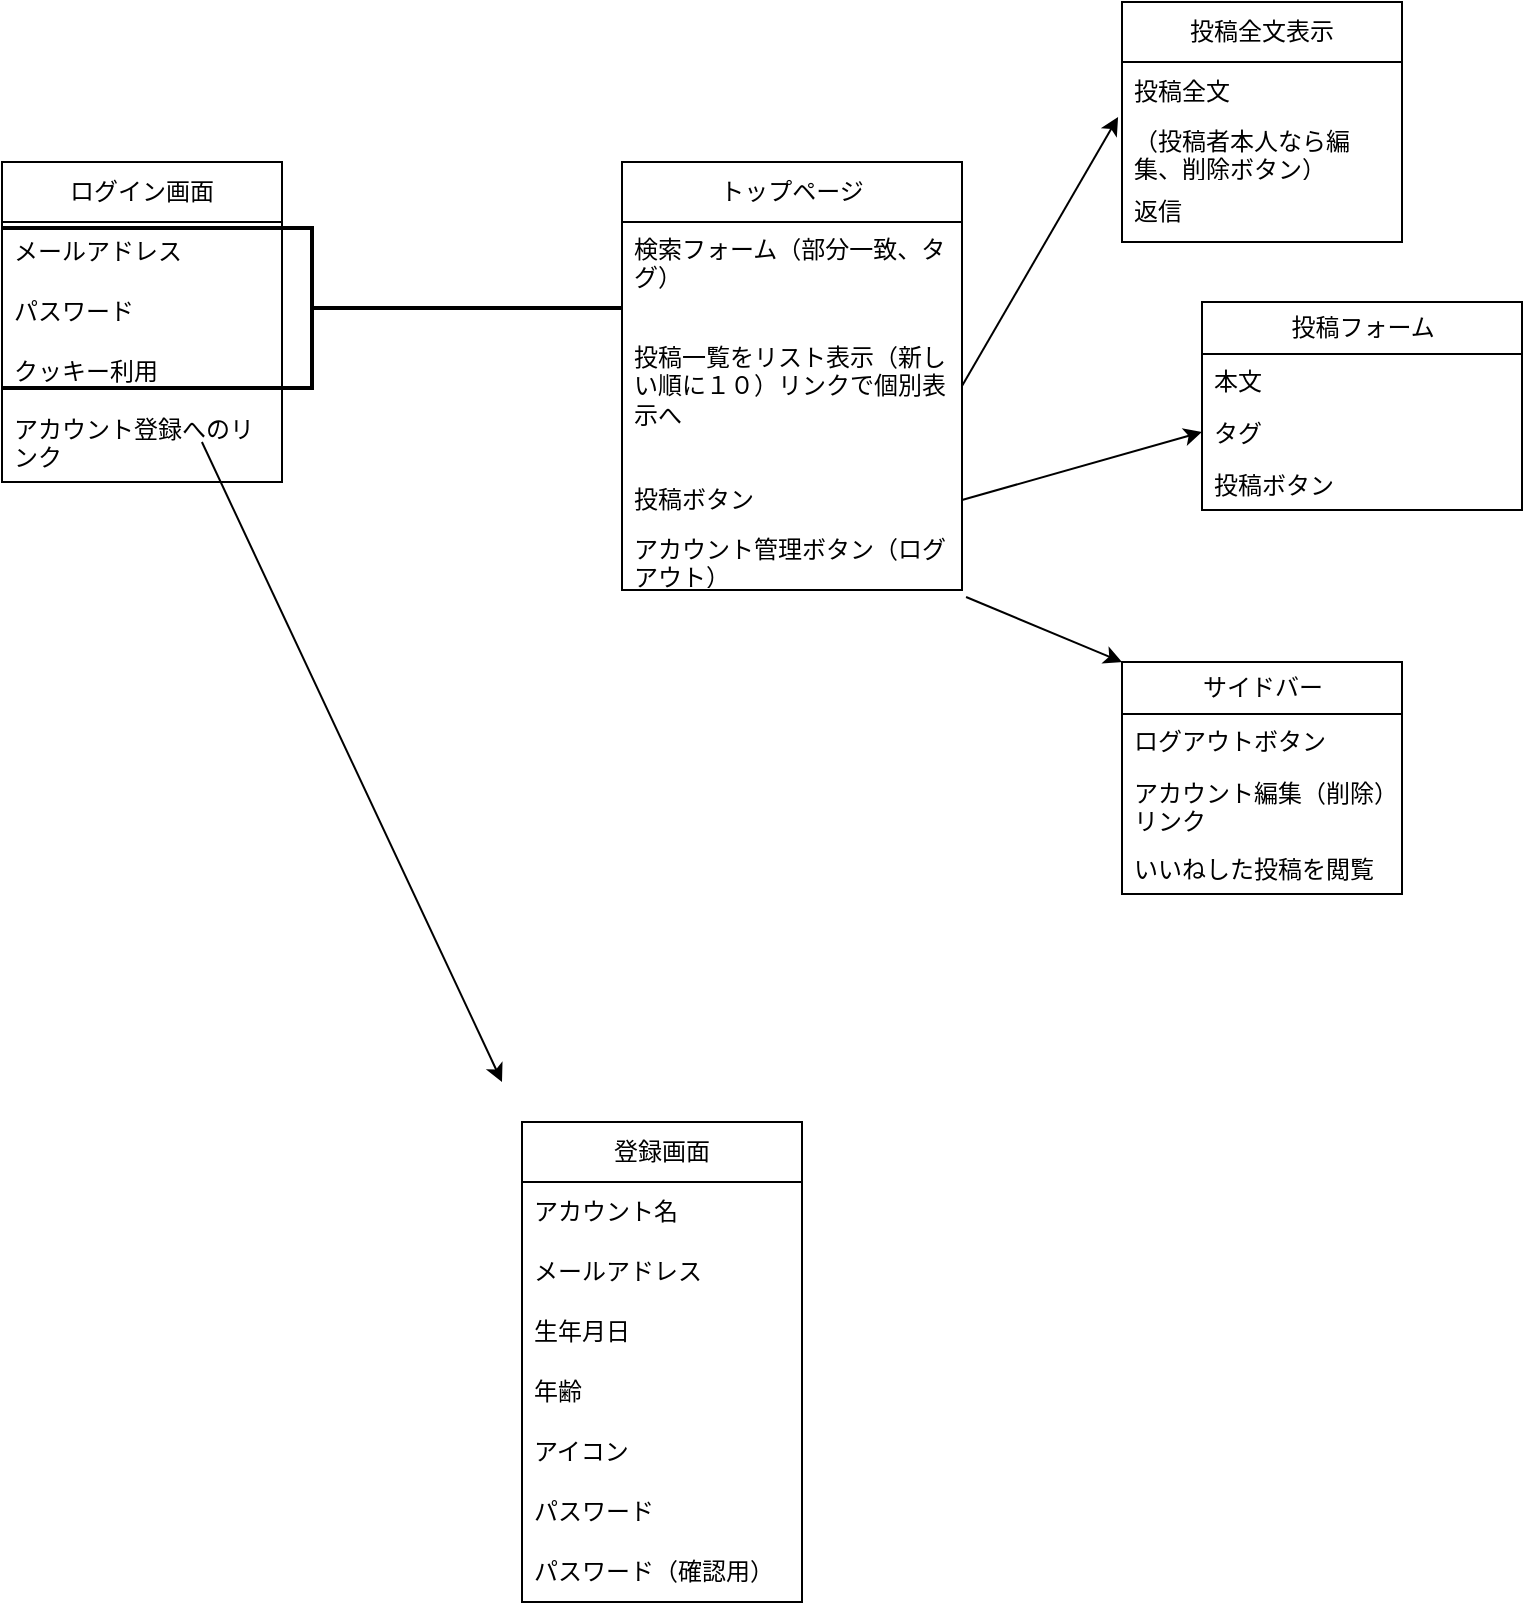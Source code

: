 <mxfile version="21.7.4" type="github">
  <diagram name="ページ1" id="uc0xYlX_7S8COR2VCs6C">
    <mxGraphModel dx="1224" dy="630" grid="1" gridSize="10" guides="1" tooltips="1" connect="1" arrows="1" fold="1" page="1" pageScale="1" pageWidth="827" pageHeight="1169" math="0" shadow="0">
      <root>
        <mxCell id="0" />
        <mxCell id="1" parent="0" />
        <mxCell id="0sGkQjk5bs8zjl_wV_Zd-2" value="ログイン画面" style="swimlane;fontStyle=0;childLayout=stackLayout;horizontal=1;startSize=30;horizontalStack=0;resizeParent=1;resizeParentMax=0;resizeLast=0;collapsible=1;marginBottom=0;whiteSpace=wrap;html=1;" vertex="1" parent="1">
          <mxGeometry x="60" y="100" width="140" height="160" as="geometry" />
        </mxCell>
        <mxCell id="0sGkQjk5bs8zjl_wV_Zd-3" value="メールアドレス" style="text;strokeColor=none;fillColor=none;align=left;verticalAlign=middle;spacingLeft=4;spacingRight=4;overflow=hidden;points=[[0,0.5],[1,0.5]];portConstraint=eastwest;rotatable=0;whiteSpace=wrap;html=1;" vertex="1" parent="0sGkQjk5bs8zjl_wV_Zd-2">
          <mxGeometry y="30" width="140" height="30" as="geometry" />
        </mxCell>
        <mxCell id="0sGkQjk5bs8zjl_wV_Zd-4" value="パスワード" style="text;strokeColor=none;fillColor=none;align=left;verticalAlign=middle;spacingLeft=4;spacingRight=4;overflow=hidden;points=[[0,0.5],[1,0.5]];portConstraint=eastwest;rotatable=0;whiteSpace=wrap;html=1;" vertex="1" parent="0sGkQjk5bs8zjl_wV_Zd-2">
          <mxGeometry y="60" width="140" height="30" as="geometry" />
        </mxCell>
        <mxCell id="0sGkQjk5bs8zjl_wV_Zd-5" value="クッキー利用" style="text;strokeColor=none;fillColor=none;align=left;verticalAlign=middle;spacingLeft=4;spacingRight=4;overflow=hidden;points=[[0,0.5],[1,0.5]];portConstraint=eastwest;rotatable=0;whiteSpace=wrap;html=1;" vertex="1" parent="0sGkQjk5bs8zjl_wV_Zd-2">
          <mxGeometry y="90" width="140" height="30" as="geometry" />
        </mxCell>
        <mxCell id="0sGkQjk5bs8zjl_wV_Zd-8" value="アカウント登録へのリンク" style="text;strokeColor=none;fillColor=none;align=left;verticalAlign=top;spacingLeft=4;spacingRight=4;overflow=hidden;rotatable=0;points=[[0,0.5],[1,0.5]];portConstraint=eastwest;whiteSpace=wrap;html=1;" vertex="1" parent="0sGkQjk5bs8zjl_wV_Zd-2">
          <mxGeometry y="120" width="140" height="40" as="geometry" />
        </mxCell>
        <mxCell id="0sGkQjk5bs8zjl_wV_Zd-14" value="" style="endArrow=classic;html=1;rounded=0;exitX=0.714;exitY=0.5;exitDx=0;exitDy=0;exitPerimeter=0;" edge="1" parent="1" source="0sGkQjk5bs8zjl_wV_Zd-8">
          <mxGeometry width="50" height="50" relative="1" as="geometry">
            <mxPoint x="201" y="249" as="sourcePoint" />
            <mxPoint x="310" y="560" as="targetPoint" />
          </mxGeometry>
        </mxCell>
        <mxCell id="0sGkQjk5bs8zjl_wV_Zd-15" value="登録画面" style="swimlane;fontStyle=0;childLayout=stackLayout;horizontal=1;startSize=30;horizontalStack=0;resizeParent=1;resizeParentMax=0;resizeLast=0;collapsible=1;marginBottom=0;whiteSpace=wrap;html=1;" vertex="1" parent="1">
          <mxGeometry x="320" y="580" width="140" height="240" as="geometry" />
        </mxCell>
        <mxCell id="0sGkQjk5bs8zjl_wV_Zd-21" value="アカウント名" style="text;strokeColor=none;fillColor=none;align=left;verticalAlign=middle;spacingLeft=4;spacingRight=4;overflow=hidden;points=[[0,0.5],[1,0.5]];portConstraint=eastwest;rotatable=0;whiteSpace=wrap;html=1;" vertex="1" parent="0sGkQjk5bs8zjl_wV_Zd-15">
          <mxGeometry y="30" width="140" height="30" as="geometry" />
        </mxCell>
        <mxCell id="0sGkQjk5bs8zjl_wV_Zd-19" value="メールアドレス" style="text;strokeColor=none;fillColor=none;align=left;verticalAlign=middle;spacingLeft=4;spacingRight=4;overflow=hidden;points=[[0,0.5],[1,0.5]];portConstraint=eastwest;rotatable=0;whiteSpace=wrap;html=1;" vertex="1" parent="0sGkQjk5bs8zjl_wV_Zd-15">
          <mxGeometry y="60" width="140" height="30" as="geometry" />
        </mxCell>
        <mxCell id="0sGkQjk5bs8zjl_wV_Zd-20" value="生年月日" style="text;strokeColor=none;fillColor=none;align=left;verticalAlign=middle;spacingLeft=4;spacingRight=4;overflow=hidden;points=[[0,0.5],[1,0.5]];portConstraint=eastwest;rotatable=0;whiteSpace=wrap;html=1;" vertex="1" parent="0sGkQjk5bs8zjl_wV_Zd-15">
          <mxGeometry y="90" width="140" height="30" as="geometry" />
        </mxCell>
        <mxCell id="0sGkQjk5bs8zjl_wV_Zd-17" value="年齢" style="text;strokeColor=none;fillColor=none;align=left;verticalAlign=middle;spacingLeft=4;spacingRight=4;overflow=hidden;points=[[0,0.5],[1,0.5]];portConstraint=eastwest;rotatable=0;whiteSpace=wrap;html=1;" vertex="1" parent="0sGkQjk5bs8zjl_wV_Zd-15">
          <mxGeometry y="120" width="140" height="30" as="geometry" />
        </mxCell>
        <mxCell id="0sGkQjk5bs8zjl_wV_Zd-18" value="アイコン" style="text;strokeColor=none;fillColor=none;align=left;verticalAlign=middle;spacingLeft=4;spacingRight=4;overflow=hidden;points=[[0,0.5],[1,0.5]];portConstraint=eastwest;rotatable=0;whiteSpace=wrap;html=1;" vertex="1" parent="0sGkQjk5bs8zjl_wV_Zd-15">
          <mxGeometry y="150" width="140" height="30" as="geometry" />
        </mxCell>
        <mxCell id="0sGkQjk5bs8zjl_wV_Zd-24" value="パスワード" style="text;strokeColor=none;fillColor=none;align=left;verticalAlign=middle;spacingLeft=4;spacingRight=4;overflow=hidden;points=[[0,0.5],[1,0.5]];portConstraint=eastwest;rotatable=0;whiteSpace=wrap;html=1;" vertex="1" parent="0sGkQjk5bs8zjl_wV_Zd-15">
          <mxGeometry y="180" width="140" height="30" as="geometry" />
        </mxCell>
        <mxCell id="0sGkQjk5bs8zjl_wV_Zd-26" value="パスワード（確認用）" style="text;strokeColor=none;fillColor=none;align=left;verticalAlign=middle;spacingLeft=4;spacingRight=4;overflow=hidden;points=[[0,0.5],[1,0.5]];portConstraint=eastwest;rotatable=0;whiteSpace=wrap;html=1;" vertex="1" parent="0sGkQjk5bs8zjl_wV_Zd-15">
          <mxGeometry y="210" width="140" height="30" as="geometry" />
        </mxCell>
        <mxCell id="0sGkQjk5bs8zjl_wV_Zd-27" value="トップページ" style="swimlane;fontStyle=0;childLayout=stackLayout;horizontal=1;startSize=30;horizontalStack=0;resizeParent=1;resizeParentMax=0;resizeLast=0;collapsible=1;marginBottom=0;whiteSpace=wrap;html=1;" vertex="1" parent="1">
          <mxGeometry x="370" y="100" width="170" height="214" as="geometry" />
        </mxCell>
        <mxCell id="0sGkQjk5bs8zjl_wV_Zd-37" value="検索フォーム（部分一致、タグ）" style="text;strokeColor=none;fillColor=none;align=left;verticalAlign=top;spacingLeft=4;spacingRight=4;overflow=hidden;rotatable=0;points=[[0,0.5],[1,0.5]];portConstraint=eastwest;whiteSpace=wrap;html=1;" vertex="1" parent="0sGkQjk5bs8zjl_wV_Zd-27">
          <mxGeometry y="30" width="170" height="40" as="geometry" />
        </mxCell>
        <mxCell id="0sGkQjk5bs8zjl_wV_Zd-28" value="投稿一覧をリスト表示（新しい順に１０）リンクで個別表示へ" style="text;strokeColor=none;fillColor=none;align=left;verticalAlign=middle;spacingLeft=4;spacingRight=4;overflow=hidden;points=[[0,0.5],[1,0.5]];portConstraint=eastwest;rotatable=0;whiteSpace=wrap;html=1;" vertex="1" parent="0sGkQjk5bs8zjl_wV_Zd-27">
          <mxGeometry y="70" width="170" height="84" as="geometry" />
        </mxCell>
        <mxCell id="0sGkQjk5bs8zjl_wV_Zd-29" value="投稿ボタン" style="text;strokeColor=none;fillColor=none;align=left;verticalAlign=middle;spacingLeft=4;spacingRight=4;overflow=hidden;points=[[0,0.5],[1,0.5]];portConstraint=eastwest;rotatable=0;whiteSpace=wrap;html=1;" vertex="1" parent="0sGkQjk5bs8zjl_wV_Zd-27">
          <mxGeometry y="154" width="170" height="30" as="geometry" />
        </mxCell>
        <mxCell id="0sGkQjk5bs8zjl_wV_Zd-30" value="アカウント管理ボタン（ログアウト）" style="text;strokeColor=none;fillColor=none;align=left;verticalAlign=middle;spacingLeft=4;spacingRight=4;overflow=hidden;points=[[0,0.5],[1,0.5]];portConstraint=eastwest;rotatable=0;whiteSpace=wrap;html=1;" vertex="1" parent="0sGkQjk5bs8zjl_wV_Zd-27">
          <mxGeometry y="184" width="170" height="30" as="geometry" />
        </mxCell>
        <mxCell id="0sGkQjk5bs8zjl_wV_Zd-40" value="投稿フォーム" style="swimlane;fontStyle=0;childLayout=stackLayout;horizontal=1;startSize=26;fillColor=none;horizontalStack=0;resizeParent=1;resizeParentMax=0;resizeLast=0;collapsible=1;marginBottom=0;html=1;" vertex="1" parent="1">
          <mxGeometry x="660" y="170" width="160" height="104" as="geometry" />
        </mxCell>
        <mxCell id="0sGkQjk5bs8zjl_wV_Zd-41" value="本文" style="text;strokeColor=none;fillColor=none;align=left;verticalAlign=top;spacingLeft=4;spacingRight=4;overflow=hidden;rotatable=0;points=[[0,0.5],[1,0.5]];portConstraint=eastwest;whiteSpace=wrap;html=1;" vertex="1" parent="0sGkQjk5bs8zjl_wV_Zd-40">
          <mxGeometry y="26" width="160" height="26" as="geometry" />
        </mxCell>
        <mxCell id="0sGkQjk5bs8zjl_wV_Zd-42" value="タグ" style="text;strokeColor=none;fillColor=none;align=left;verticalAlign=top;spacingLeft=4;spacingRight=4;overflow=hidden;rotatable=0;points=[[0,0.5],[1,0.5]];portConstraint=eastwest;whiteSpace=wrap;html=1;" vertex="1" parent="0sGkQjk5bs8zjl_wV_Zd-40">
          <mxGeometry y="52" width="160" height="26" as="geometry" />
        </mxCell>
        <mxCell id="0sGkQjk5bs8zjl_wV_Zd-43" value="投稿ボタン" style="text;strokeColor=none;fillColor=none;align=left;verticalAlign=top;spacingLeft=4;spacingRight=4;overflow=hidden;rotatable=0;points=[[0,0.5],[1,0.5]];portConstraint=eastwest;whiteSpace=wrap;html=1;" vertex="1" parent="0sGkQjk5bs8zjl_wV_Zd-40">
          <mxGeometry y="78" width="160" height="26" as="geometry" />
        </mxCell>
        <mxCell id="0sGkQjk5bs8zjl_wV_Zd-45" value="" style="strokeWidth=2;html=1;shape=mxgraph.flowchart.annotation_2;align=left;labelPosition=right;pointerEvents=1;direction=west;" vertex="1" parent="1">
          <mxGeometry x="60" y="133" width="310" height="80" as="geometry" />
        </mxCell>
        <mxCell id="0sGkQjk5bs8zjl_wV_Zd-47" value="サイドバー" style="swimlane;fontStyle=0;childLayout=stackLayout;horizontal=1;startSize=26;fillColor=none;horizontalStack=0;resizeParent=1;resizeParentMax=0;resizeLast=0;collapsible=1;marginBottom=0;html=1;" vertex="1" parent="1">
          <mxGeometry x="620" y="350" width="140" height="116" as="geometry" />
        </mxCell>
        <mxCell id="0sGkQjk5bs8zjl_wV_Zd-48" value="ログアウトボタン" style="text;strokeColor=none;fillColor=none;align=left;verticalAlign=top;spacingLeft=4;spacingRight=4;overflow=hidden;rotatable=0;points=[[0,0.5],[1,0.5]];portConstraint=eastwest;whiteSpace=wrap;html=1;" vertex="1" parent="0sGkQjk5bs8zjl_wV_Zd-47">
          <mxGeometry y="26" width="140" height="26" as="geometry" />
        </mxCell>
        <mxCell id="0sGkQjk5bs8zjl_wV_Zd-49" value="アカウント編集（削除）リンク" style="text;strokeColor=none;fillColor=none;align=left;verticalAlign=top;spacingLeft=4;spacingRight=4;overflow=hidden;rotatable=0;points=[[0,0.5],[1,0.5]];portConstraint=eastwest;whiteSpace=wrap;html=1;" vertex="1" parent="0sGkQjk5bs8zjl_wV_Zd-47">
          <mxGeometry y="52" width="140" height="38" as="geometry" />
        </mxCell>
        <mxCell id="0sGkQjk5bs8zjl_wV_Zd-50" value="いいねした投稿を閲覧" style="text;strokeColor=none;fillColor=none;align=left;verticalAlign=top;spacingLeft=4;spacingRight=4;overflow=hidden;rotatable=0;points=[[0,0.5],[1,0.5]];portConstraint=eastwest;whiteSpace=wrap;html=1;" vertex="1" parent="0sGkQjk5bs8zjl_wV_Zd-47">
          <mxGeometry y="90" width="140" height="26" as="geometry" />
        </mxCell>
        <mxCell id="0sGkQjk5bs8zjl_wV_Zd-51" value="" style="endArrow=classic;html=1;rounded=0;entryX=0;entryY=0.5;entryDx=0;entryDy=0;exitX=1;exitY=0.5;exitDx=0;exitDy=0;" edge="1" parent="1" source="0sGkQjk5bs8zjl_wV_Zd-29" target="0sGkQjk5bs8zjl_wV_Zd-42">
          <mxGeometry width="50" height="50" relative="1" as="geometry">
            <mxPoint x="440" y="200.5" as="sourcePoint" />
            <mxPoint x="650" y="200.5" as="targetPoint" />
          </mxGeometry>
        </mxCell>
        <mxCell id="0sGkQjk5bs8zjl_wV_Zd-54" value="" style="endArrow=classic;html=1;rounded=0;exitX=1.012;exitY=1.117;exitDx=0;exitDy=0;exitPerimeter=0;" edge="1" parent="1" source="0sGkQjk5bs8zjl_wV_Zd-30">
          <mxGeometry width="50" height="50" relative="1" as="geometry">
            <mxPoint x="520" y="350" as="sourcePoint" />
            <mxPoint x="620" y="350" as="targetPoint" />
          </mxGeometry>
        </mxCell>
        <mxCell id="0sGkQjk5bs8zjl_wV_Zd-63" value="投稿全文表示" style="swimlane;fontStyle=0;childLayout=stackLayout;horizontal=1;startSize=30;horizontalStack=0;resizeParent=1;resizeParentMax=0;resizeLast=0;collapsible=1;marginBottom=0;whiteSpace=wrap;html=1;" vertex="1" parent="1">
          <mxGeometry x="620" y="20" width="140" height="120" as="geometry" />
        </mxCell>
        <mxCell id="0sGkQjk5bs8zjl_wV_Zd-64" value="投稿全文" style="text;strokeColor=none;fillColor=none;align=left;verticalAlign=middle;spacingLeft=4;spacingRight=4;overflow=hidden;points=[[0,0.5],[1,0.5]];portConstraint=eastwest;rotatable=0;whiteSpace=wrap;html=1;" vertex="1" parent="0sGkQjk5bs8zjl_wV_Zd-63">
          <mxGeometry y="30" width="140" height="30" as="geometry" />
        </mxCell>
        <mxCell id="0sGkQjk5bs8zjl_wV_Zd-66" value="（投稿者本人なら編集、削除ボタン）" style="text;strokeColor=none;fillColor=none;align=left;verticalAlign=middle;spacingLeft=4;spacingRight=4;overflow=hidden;points=[[0,0.5],[1,0.5]];portConstraint=eastwest;rotatable=0;whiteSpace=wrap;html=1;" vertex="1" parent="0sGkQjk5bs8zjl_wV_Zd-63">
          <mxGeometry y="60" width="140" height="30" as="geometry" />
        </mxCell>
        <mxCell id="0sGkQjk5bs8zjl_wV_Zd-65" value="返信" style="text;strokeColor=none;fillColor=none;align=left;verticalAlign=middle;spacingLeft=4;spacingRight=4;overflow=hidden;points=[[0,0.5],[1,0.5]];portConstraint=eastwest;rotatable=0;whiteSpace=wrap;html=1;" vertex="1" parent="0sGkQjk5bs8zjl_wV_Zd-63">
          <mxGeometry y="90" width="140" height="30" as="geometry" />
        </mxCell>
        <mxCell id="0sGkQjk5bs8zjl_wV_Zd-67" value="" style="endArrow=classic;html=1;rounded=0;entryX=-0.014;entryY=0.917;entryDx=0;entryDy=0;entryPerimeter=0;exitX=1;exitY=0.5;exitDx=0;exitDy=0;" edge="1" parent="1" source="0sGkQjk5bs8zjl_wV_Zd-28" target="0sGkQjk5bs8zjl_wV_Zd-64">
          <mxGeometry width="50" height="50" relative="1" as="geometry">
            <mxPoint x="540" y="150" as="sourcePoint" />
            <mxPoint x="590" y="100" as="targetPoint" />
          </mxGeometry>
        </mxCell>
      </root>
    </mxGraphModel>
  </diagram>
</mxfile>
